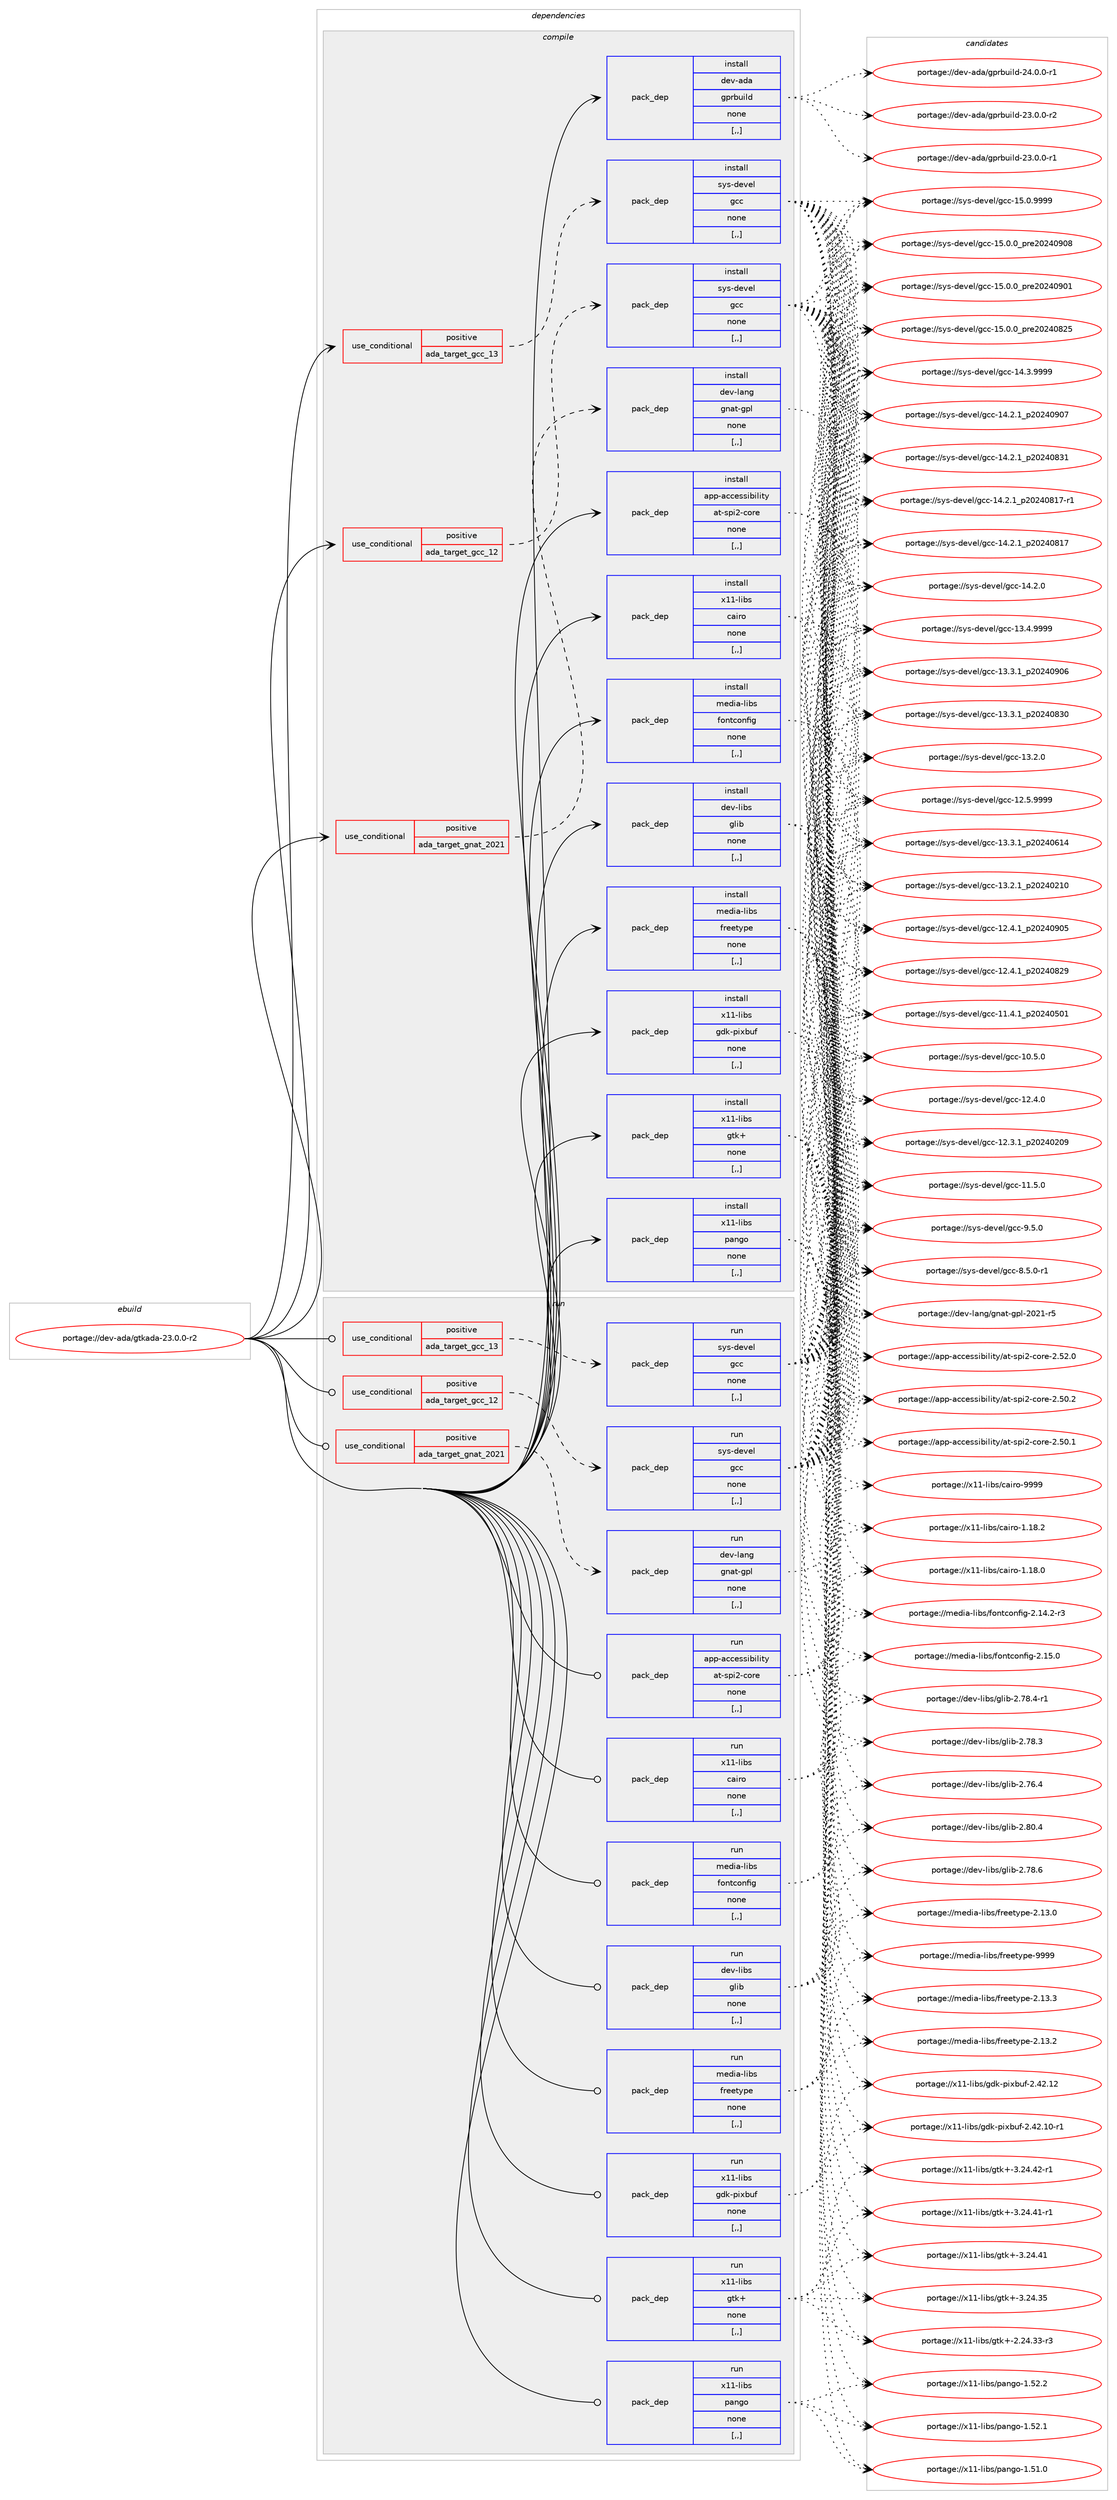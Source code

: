 digraph prolog {

# *************
# Graph options
# *************

newrank=true;
concentrate=true;
compound=true;
graph [rankdir=LR,fontname=Helvetica,fontsize=10,ranksep=1.5];#, ranksep=2.5, nodesep=0.2];
edge  [arrowhead=vee];
node  [fontname=Helvetica,fontsize=10];

# **********
# The ebuild
# **********

subgraph cluster_leftcol {
color=gray;
label=<<i>ebuild</i>>;
id [label="portage://dev-ada/gtkada-23.0.0-r2", color=red, width=4, href="../dev-ada/gtkada-23.0.0-r2.svg"];
}

# ****************
# The dependencies
# ****************

subgraph cluster_midcol {
color=gray;
label=<<i>dependencies</i>>;
subgraph cluster_compile {
fillcolor="#eeeeee";
style=filled;
label=<<i>compile</i>>;
subgraph cond146420 {
dependency557386 [label=<<TABLE BORDER="0" CELLBORDER="1" CELLSPACING="0" CELLPADDING="4"><TR><TD ROWSPAN="3" CELLPADDING="10">use_conditional</TD></TR><TR><TD>positive</TD></TR><TR><TD>ada_target_gcc_12</TD></TR></TABLE>>, shape=none, color=red];
subgraph pack406444 {
dependency557387 [label=<<TABLE BORDER="0" CELLBORDER="1" CELLSPACING="0" CELLPADDING="4" WIDTH="220"><TR><TD ROWSPAN="6" CELLPADDING="30">pack_dep</TD></TR><TR><TD WIDTH="110">install</TD></TR><TR><TD>sys-devel</TD></TR><TR><TD>gcc</TD></TR><TR><TD>none</TD></TR><TR><TD>[,,]</TD></TR></TABLE>>, shape=none, color=blue];
}
dependency557386:e -> dependency557387:w [weight=20,style="dashed",arrowhead="vee"];
}
id:e -> dependency557386:w [weight=20,style="solid",arrowhead="vee"];
subgraph cond146421 {
dependency557388 [label=<<TABLE BORDER="0" CELLBORDER="1" CELLSPACING="0" CELLPADDING="4"><TR><TD ROWSPAN="3" CELLPADDING="10">use_conditional</TD></TR><TR><TD>positive</TD></TR><TR><TD>ada_target_gcc_13</TD></TR></TABLE>>, shape=none, color=red];
subgraph pack406445 {
dependency557389 [label=<<TABLE BORDER="0" CELLBORDER="1" CELLSPACING="0" CELLPADDING="4" WIDTH="220"><TR><TD ROWSPAN="6" CELLPADDING="30">pack_dep</TD></TR><TR><TD WIDTH="110">install</TD></TR><TR><TD>sys-devel</TD></TR><TR><TD>gcc</TD></TR><TR><TD>none</TD></TR><TR><TD>[,,]</TD></TR></TABLE>>, shape=none, color=blue];
}
dependency557388:e -> dependency557389:w [weight=20,style="dashed",arrowhead="vee"];
}
id:e -> dependency557388:w [weight=20,style="solid",arrowhead="vee"];
subgraph cond146422 {
dependency557390 [label=<<TABLE BORDER="0" CELLBORDER="1" CELLSPACING="0" CELLPADDING="4"><TR><TD ROWSPAN="3" CELLPADDING="10">use_conditional</TD></TR><TR><TD>positive</TD></TR><TR><TD>ada_target_gnat_2021</TD></TR></TABLE>>, shape=none, color=red];
subgraph pack406446 {
dependency557391 [label=<<TABLE BORDER="0" CELLBORDER="1" CELLSPACING="0" CELLPADDING="4" WIDTH="220"><TR><TD ROWSPAN="6" CELLPADDING="30">pack_dep</TD></TR><TR><TD WIDTH="110">install</TD></TR><TR><TD>dev-lang</TD></TR><TR><TD>gnat-gpl</TD></TR><TR><TD>none</TD></TR><TR><TD>[,,]</TD></TR></TABLE>>, shape=none, color=blue];
}
dependency557390:e -> dependency557391:w [weight=20,style="dashed",arrowhead="vee"];
}
id:e -> dependency557390:w [weight=20,style="solid",arrowhead="vee"];
subgraph pack406447 {
dependency557392 [label=<<TABLE BORDER="0" CELLBORDER="1" CELLSPACING="0" CELLPADDING="4" WIDTH="220"><TR><TD ROWSPAN="6" CELLPADDING="30">pack_dep</TD></TR><TR><TD WIDTH="110">install</TD></TR><TR><TD>app-accessibility</TD></TR><TR><TD>at-spi2-core</TD></TR><TR><TD>none</TD></TR><TR><TD>[,,]</TD></TR></TABLE>>, shape=none, color=blue];
}
id:e -> dependency557392:w [weight=20,style="solid",arrowhead="vee"];
subgraph pack406448 {
dependency557393 [label=<<TABLE BORDER="0" CELLBORDER="1" CELLSPACING="0" CELLPADDING="4" WIDTH="220"><TR><TD ROWSPAN="6" CELLPADDING="30">pack_dep</TD></TR><TR><TD WIDTH="110">install</TD></TR><TR><TD>dev-ada</TD></TR><TR><TD>gprbuild</TD></TR><TR><TD>none</TD></TR><TR><TD>[,,]</TD></TR></TABLE>>, shape=none, color=blue];
}
id:e -> dependency557393:w [weight=20,style="solid",arrowhead="vee"];
subgraph pack406449 {
dependency557394 [label=<<TABLE BORDER="0" CELLBORDER="1" CELLSPACING="0" CELLPADDING="4" WIDTH="220"><TR><TD ROWSPAN="6" CELLPADDING="30">pack_dep</TD></TR><TR><TD WIDTH="110">install</TD></TR><TR><TD>dev-libs</TD></TR><TR><TD>glib</TD></TR><TR><TD>none</TD></TR><TR><TD>[,,]</TD></TR></TABLE>>, shape=none, color=blue];
}
id:e -> dependency557394:w [weight=20,style="solid",arrowhead="vee"];
subgraph pack406450 {
dependency557395 [label=<<TABLE BORDER="0" CELLBORDER="1" CELLSPACING="0" CELLPADDING="4" WIDTH="220"><TR><TD ROWSPAN="6" CELLPADDING="30">pack_dep</TD></TR><TR><TD WIDTH="110">install</TD></TR><TR><TD>media-libs</TD></TR><TR><TD>fontconfig</TD></TR><TR><TD>none</TD></TR><TR><TD>[,,]</TD></TR></TABLE>>, shape=none, color=blue];
}
id:e -> dependency557395:w [weight=20,style="solid",arrowhead="vee"];
subgraph pack406451 {
dependency557396 [label=<<TABLE BORDER="0" CELLBORDER="1" CELLSPACING="0" CELLPADDING="4" WIDTH="220"><TR><TD ROWSPAN="6" CELLPADDING="30">pack_dep</TD></TR><TR><TD WIDTH="110">install</TD></TR><TR><TD>media-libs</TD></TR><TR><TD>freetype</TD></TR><TR><TD>none</TD></TR><TR><TD>[,,]</TD></TR></TABLE>>, shape=none, color=blue];
}
id:e -> dependency557396:w [weight=20,style="solid",arrowhead="vee"];
subgraph pack406452 {
dependency557397 [label=<<TABLE BORDER="0" CELLBORDER="1" CELLSPACING="0" CELLPADDING="4" WIDTH="220"><TR><TD ROWSPAN="6" CELLPADDING="30">pack_dep</TD></TR><TR><TD WIDTH="110">install</TD></TR><TR><TD>x11-libs</TD></TR><TR><TD>cairo</TD></TR><TR><TD>none</TD></TR><TR><TD>[,,]</TD></TR></TABLE>>, shape=none, color=blue];
}
id:e -> dependency557397:w [weight=20,style="solid",arrowhead="vee"];
subgraph pack406453 {
dependency557398 [label=<<TABLE BORDER="0" CELLBORDER="1" CELLSPACING="0" CELLPADDING="4" WIDTH="220"><TR><TD ROWSPAN="6" CELLPADDING="30">pack_dep</TD></TR><TR><TD WIDTH="110">install</TD></TR><TR><TD>x11-libs</TD></TR><TR><TD>gdk-pixbuf</TD></TR><TR><TD>none</TD></TR><TR><TD>[,,]</TD></TR></TABLE>>, shape=none, color=blue];
}
id:e -> dependency557398:w [weight=20,style="solid",arrowhead="vee"];
subgraph pack406454 {
dependency557399 [label=<<TABLE BORDER="0" CELLBORDER="1" CELLSPACING="0" CELLPADDING="4" WIDTH="220"><TR><TD ROWSPAN="6" CELLPADDING="30">pack_dep</TD></TR><TR><TD WIDTH="110">install</TD></TR><TR><TD>x11-libs</TD></TR><TR><TD>gtk+</TD></TR><TR><TD>none</TD></TR><TR><TD>[,,]</TD></TR></TABLE>>, shape=none, color=blue];
}
id:e -> dependency557399:w [weight=20,style="solid",arrowhead="vee"];
subgraph pack406455 {
dependency557400 [label=<<TABLE BORDER="0" CELLBORDER="1" CELLSPACING="0" CELLPADDING="4" WIDTH="220"><TR><TD ROWSPAN="6" CELLPADDING="30">pack_dep</TD></TR><TR><TD WIDTH="110">install</TD></TR><TR><TD>x11-libs</TD></TR><TR><TD>pango</TD></TR><TR><TD>none</TD></TR><TR><TD>[,,]</TD></TR></TABLE>>, shape=none, color=blue];
}
id:e -> dependency557400:w [weight=20,style="solid",arrowhead="vee"];
}
subgraph cluster_compileandrun {
fillcolor="#eeeeee";
style=filled;
label=<<i>compile and run</i>>;
}
subgraph cluster_run {
fillcolor="#eeeeee";
style=filled;
label=<<i>run</i>>;
subgraph cond146423 {
dependency557401 [label=<<TABLE BORDER="0" CELLBORDER="1" CELLSPACING="0" CELLPADDING="4"><TR><TD ROWSPAN="3" CELLPADDING="10">use_conditional</TD></TR><TR><TD>positive</TD></TR><TR><TD>ada_target_gcc_12</TD></TR></TABLE>>, shape=none, color=red];
subgraph pack406456 {
dependency557402 [label=<<TABLE BORDER="0" CELLBORDER="1" CELLSPACING="0" CELLPADDING="4" WIDTH="220"><TR><TD ROWSPAN="6" CELLPADDING="30">pack_dep</TD></TR><TR><TD WIDTH="110">run</TD></TR><TR><TD>sys-devel</TD></TR><TR><TD>gcc</TD></TR><TR><TD>none</TD></TR><TR><TD>[,,]</TD></TR></TABLE>>, shape=none, color=blue];
}
dependency557401:e -> dependency557402:w [weight=20,style="dashed",arrowhead="vee"];
}
id:e -> dependency557401:w [weight=20,style="solid",arrowhead="odot"];
subgraph cond146424 {
dependency557403 [label=<<TABLE BORDER="0" CELLBORDER="1" CELLSPACING="0" CELLPADDING="4"><TR><TD ROWSPAN="3" CELLPADDING="10">use_conditional</TD></TR><TR><TD>positive</TD></TR><TR><TD>ada_target_gcc_13</TD></TR></TABLE>>, shape=none, color=red];
subgraph pack406457 {
dependency557404 [label=<<TABLE BORDER="0" CELLBORDER="1" CELLSPACING="0" CELLPADDING="4" WIDTH="220"><TR><TD ROWSPAN="6" CELLPADDING="30">pack_dep</TD></TR><TR><TD WIDTH="110">run</TD></TR><TR><TD>sys-devel</TD></TR><TR><TD>gcc</TD></TR><TR><TD>none</TD></TR><TR><TD>[,,]</TD></TR></TABLE>>, shape=none, color=blue];
}
dependency557403:e -> dependency557404:w [weight=20,style="dashed",arrowhead="vee"];
}
id:e -> dependency557403:w [weight=20,style="solid",arrowhead="odot"];
subgraph cond146425 {
dependency557405 [label=<<TABLE BORDER="0" CELLBORDER="1" CELLSPACING="0" CELLPADDING="4"><TR><TD ROWSPAN="3" CELLPADDING="10">use_conditional</TD></TR><TR><TD>positive</TD></TR><TR><TD>ada_target_gnat_2021</TD></TR></TABLE>>, shape=none, color=red];
subgraph pack406458 {
dependency557406 [label=<<TABLE BORDER="0" CELLBORDER="1" CELLSPACING="0" CELLPADDING="4" WIDTH="220"><TR><TD ROWSPAN="6" CELLPADDING="30">pack_dep</TD></TR><TR><TD WIDTH="110">run</TD></TR><TR><TD>dev-lang</TD></TR><TR><TD>gnat-gpl</TD></TR><TR><TD>none</TD></TR><TR><TD>[,,]</TD></TR></TABLE>>, shape=none, color=blue];
}
dependency557405:e -> dependency557406:w [weight=20,style="dashed",arrowhead="vee"];
}
id:e -> dependency557405:w [weight=20,style="solid",arrowhead="odot"];
subgraph pack406459 {
dependency557407 [label=<<TABLE BORDER="0" CELLBORDER="1" CELLSPACING="0" CELLPADDING="4" WIDTH="220"><TR><TD ROWSPAN="6" CELLPADDING="30">pack_dep</TD></TR><TR><TD WIDTH="110">run</TD></TR><TR><TD>app-accessibility</TD></TR><TR><TD>at-spi2-core</TD></TR><TR><TD>none</TD></TR><TR><TD>[,,]</TD></TR></TABLE>>, shape=none, color=blue];
}
id:e -> dependency557407:w [weight=20,style="solid",arrowhead="odot"];
subgraph pack406460 {
dependency557408 [label=<<TABLE BORDER="0" CELLBORDER="1" CELLSPACING="0" CELLPADDING="4" WIDTH="220"><TR><TD ROWSPAN="6" CELLPADDING="30">pack_dep</TD></TR><TR><TD WIDTH="110">run</TD></TR><TR><TD>dev-libs</TD></TR><TR><TD>glib</TD></TR><TR><TD>none</TD></TR><TR><TD>[,,]</TD></TR></TABLE>>, shape=none, color=blue];
}
id:e -> dependency557408:w [weight=20,style="solid",arrowhead="odot"];
subgraph pack406461 {
dependency557409 [label=<<TABLE BORDER="0" CELLBORDER="1" CELLSPACING="0" CELLPADDING="4" WIDTH="220"><TR><TD ROWSPAN="6" CELLPADDING="30">pack_dep</TD></TR><TR><TD WIDTH="110">run</TD></TR><TR><TD>media-libs</TD></TR><TR><TD>fontconfig</TD></TR><TR><TD>none</TD></TR><TR><TD>[,,]</TD></TR></TABLE>>, shape=none, color=blue];
}
id:e -> dependency557409:w [weight=20,style="solid",arrowhead="odot"];
subgraph pack406462 {
dependency557410 [label=<<TABLE BORDER="0" CELLBORDER="1" CELLSPACING="0" CELLPADDING="4" WIDTH="220"><TR><TD ROWSPAN="6" CELLPADDING="30">pack_dep</TD></TR><TR><TD WIDTH="110">run</TD></TR><TR><TD>media-libs</TD></TR><TR><TD>freetype</TD></TR><TR><TD>none</TD></TR><TR><TD>[,,]</TD></TR></TABLE>>, shape=none, color=blue];
}
id:e -> dependency557410:w [weight=20,style="solid",arrowhead="odot"];
subgraph pack406463 {
dependency557411 [label=<<TABLE BORDER="0" CELLBORDER="1" CELLSPACING="0" CELLPADDING="4" WIDTH="220"><TR><TD ROWSPAN="6" CELLPADDING="30">pack_dep</TD></TR><TR><TD WIDTH="110">run</TD></TR><TR><TD>x11-libs</TD></TR><TR><TD>cairo</TD></TR><TR><TD>none</TD></TR><TR><TD>[,,]</TD></TR></TABLE>>, shape=none, color=blue];
}
id:e -> dependency557411:w [weight=20,style="solid",arrowhead="odot"];
subgraph pack406464 {
dependency557412 [label=<<TABLE BORDER="0" CELLBORDER="1" CELLSPACING="0" CELLPADDING="4" WIDTH="220"><TR><TD ROWSPAN="6" CELLPADDING="30">pack_dep</TD></TR><TR><TD WIDTH="110">run</TD></TR><TR><TD>x11-libs</TD></TR><TR><TD>gdk-pixbuf</TD></TR><TR><TD>none</TD></TR><TR><TD>[,,]</TD></TR></TABLE>>, shape=none, color=blue];
}
id:e -> dependency557412:w [weight=20,style="solid",arrowhead="odot"];
subgraph pack406465 {
dependency557413 [label=<<TABLE BORDER="0" CELLBORDER="1" CELLSPACING="0" CELLPADDING="4" WIDTH="220"><TR><TD ROWSPAN="6" CELLPADDING="30">pack_dep</TD></TR><TR><TD WIDTH="110">run</TD></TR><TR><TD>x11-libs</TD></TR><TR><TD>gtk+</TD></TR><TR><TD>none</TD></TR><TR><TD>[,,]</TD></TR></TABLE>>, shape=none, color=blue];
}
id:e -> dependency557413:w [weight=20,style="solid",arrowhead="odot"];
subgraph pack406466 {
dependency557414 [label=<<TABLE BORDER="0" CELLBORDER="1" CELLSPACING="0" CELLPADDING="4" WIDTH="220"><TR><TD ROWSPAN="6" CELLPADDING="30">pack_dep</TD></TR><TR><TD WIDTH="110">run</TD></TR><TR><TD>x11-libs</TD></TR><TR><TD>pango</TD></TR><TR><TD>none</TD></TR><TR><TD>[,,]</TD></TR></TABLE>>, shape=none, color=blue];
}
id:e -> dependency557414:w [weight=20,style="solid",arrowhead="odot"];
}
}

# **************
# The candidates
# **************

subgraph cluster_choices {
rank=same;
color=gray;
label=<<i>candidates</i>>;

subgraph choice406444 {
color=black;
nodesep=1;
choice1151211154510010111810110847103999945495346484657575757 [label="portage://sys-devel/gcc-15.0.9999", color=red, width=4,href="../sys-devel/gcc-15.0.9999.svg"];
choice1151211154510010111810110847103999945495346484648951121141015048505248574856 [label="portage://sys-devel/gcc-15.0.0_pre20240908", color=red, width=4,href="../sys-devel/gcc-15.0.0_pre20240908.svg"];
choice1151211154510010111810110847103999945495346484648951121141015048505248574849 [label="portage://sys-devel/gcc-15.0.0_pre20240901", color=red, width=4,href="../sys-devel/gcc-15.0.0_pre20240901.svg"];
choice1151211154510010111810110847103999945495346484648951121141015048505248565053 [label="portage://sys-devel/gcc-15.0.0_pre20240825", color=red, width=4,href="../sys-devel/gcc-15.0.0_pre20240825.svg"];
choice1151211154510010111810110847103999945495246514657575757 [label="portage://sys-devel/gcc-14.3.9999", color=red, width=4,href="../sys-devel/gcc-14.3.9999.svg"];
choice1151211154510010111810110847103999945495246504649951125048505248574855 [label="portage://sys-devel/gcc-14.2.1_p20240907", color=red, width=4,href="../sys-devel/gcc-14.2.1_p20240907.svg"];
choice1151211154510010111810110847103999945495246504649951125048505248565149 [label="portage://sys-devel/gcc-14.2.1_p20240831", color=red, width=4,href="../sys-devel/gcc-14.2.1_p20240831.svg"];
choice11512111545100101118101108471039999454952465046499511250485052485649554511449 [label="portage://sys-devel/gcc-14.2.1_p20240817-r1", color=red, width=4,href="../sys-devel/gcc-14.2.1_p20240817-r1.svg"];
choice1151211154510010111810110847103999945495246504649951125048505248564955 [label="portage://sys-devel/gcc-14.2.1_p20240817", color=red, width=4,href="../sys-devel/gcc-14.2.1_p20240817.svg"];
choice1151211154510010111810110847103999945495246504648 [label="portage://sys-devel/gcc-14.2.0", color=red, width=4,href="../sys-devel/gcc-14.2.0.svg"];
choice1151211154510010111810110847103999945495146524657575757 [label="portage://sys-devel/gcc-13.4.9999", color=red, width=4,href="../sys-devel/gcc-13.4.9999.svg"];
choice1151211154510010111810110847103999945495146514649951125048505248574854 [label="portage://sys-devel/gcc-13.3.1_p20240906", color=red, width=4,href="../sys-devel/gcc-13.3.1_p20240906.svg"];
choice1151211154510010111810110847103999945495146514649951125048505248565148 [label="portage://sys-devel/gcc-13.3.1_p20240830", color=red, width=4,href="../sys-devel/gcc-13.3.1_p20240830.svg"];
choice1151211154510010111810110847103999945495146514649951125048505248544952 [label="portage://sys-devel/gcc-13.3.1_p20240614", color=red, width=4,href="../sys-devel/gcc-13.3.1_p20240614.svg"];
choice1151211154510010111810110847103999945495146504649951125048505248504948 [label="portage://sys-devel/gcc-13.2.1_p20240210", color=red, width=4,href="../sys-devel/gcc-13.2.1_p20240210.svg"];
choice1151211154510010111810110847103999945495146504648 [label="portage://sys-devel/gcc-13.2.0", color=red, width=4,href="../sys-devel/gcc-13.2.0.svg"];
choice1151211154510010111810110847103999945495046534657575757 [label="portage://sys-devel/gcc-12.5.9999", color=red, width=4,href="../sys-devel/gcc-12.5.9999.svg"];
choice1151211154510010111810110847103999945495046524649951125048505248574853 [label="portage://sys-devel/gcc-12.4.1_p20240905", color=red, width=4,href="../sys-devel/gcc-12.4.1_p20240905.svg"];
choice1151211154510010111810110847103999945495046524649951125048505248565057 [label="portage://sys-devel/gcc-12.4.1_p20240829", color=red, width=4,href="../sys-devel/gcc-12.4.1_p20240829.svg"];
choice1151211154510010111810110847103999945495046524648 [label="portage://sys-devel/gcc-12.4.0", color=red, width=4,href="../sys-devel/gcc-12.4.0.svg"];
choice1151211154510010111810110847103999945495046514649951125048505248504857 [label="portage://sys-devel/gcc-12.3.1_p20240209", color=red, width=4,href="../sys-devel/gcc-12.3.1_p20240209.svg"];
choice1151211154510010111810110847103999945494946534648 [label="portage://sys-devel/gcc-11.5.0", color=red, width=4,href="../sys-devel/gcc-11.5.0.svg"];
choice1151211154510010111810110847103999945494946524649951125048505248534849 [label="portage://sys-devel/gcc-11.4.1_p20240501", color=red, width=4,href="../sys-devel/gcc-11.4.1_p20240501.svg"];
choice1151211154510010111810110847103999945494846534648 [label="portage://sys-devel/gcc-10.5.0", color=red, width=4,href="../sys-devel/gcc-10.5.0.svg"];
choice11512111545100101118101108471039999455746534648 [label="portage://sys-devel/gcc-9.5.0", color=red, width=4,href="../sys-devel/gcc-9.5.0.svg"];
choice115121115451001011181011084710399994556465346484511449 [label="portage://sys-devel/gcc-8.5.0-r1", color=red, width=4,href="../sys-devel/gcc-8.5.0-r1.svg"];
dependency557387:e -> choice1151211154510010111810110847103999945495346484657575757:w [style=dotted,weight="100"];
dependency557387:e -> choice1151211154510010111810110847103999945495346484648951121141015048505248574856:w [style=dotted,weight="100"];
dependency557387:e -> choice1151211154510010111810110847103999945495346484648951121141015048505248574849:w [style=dotted,weight="100"];
dependency557387:e -> choice1151211154510010111810110847103999945495346484648951121141015048505248565053:w [style=dotted,weight="100"];
dependency557387:e -> choice1151211154510010111810110847103999945495246514657575757:w [style=dotted,weight="100"];
dependency557387:e -> choice1151211154510010111810110847103999945495246504649951125048505248574855:w [style=dotted,weight="100"];
dependency557387:e -> choice1151211154510010111810110847103999945495246504649951125048505248565149:w [style=dotted,weight="100"];
dependency557387:e -> choice11512111545100101118101108471039999454952465046499511250485052485649554511449:w [style=dotted,weight="100"];
dependency557387:e -> choice1151211154510010111810110847103999945495246504649951125048505248564955:w [style=dotted,weight="100"];
dependency557387:e -> choice1151211154510010111810110847103999945495246504648:w [style=dotted,weight="100"];
dependency557387:e -> choice1151211154510010111810110847103999945495146524657575757:w [style=dotted,weight="100"];
dependency557387:e -> choice1151211154510010111810110847103999945495146514649951125048505248574854:w [style=dotted,weight="100"];
dependency557387:e -> choice1151211154510010111810110847103999945495146514649951125048505248565148:w [style=dotted,weight="100"];
dependency557387:e -> choice1151211154510010111810110847103999945495146514649951125048505248544952:w [style=dotted,weight="100"];
dependency557387:e -> choice1151211154510010111810110847103999945495146504649951125048505248504948:w [style=dotted,weight="100"];
dependency557387:e -> choice1151211154510010111810110847103999945495146504648:w [style=dotted,weight="100"];
dependency557387:e -> choice1151211154510010111810110847103999945495046534657575757:w [style=dotted,weight="100"];
dependency557387:e -> choice1151211154510010111810110847103999945495046524649951125048505248574853:w [style=dotted,weight="100"];
dependency557387:e -> choice1151211154510010111810110847103999945495046524649951125048505248565057:w [style=dotted,weight="100"];
dependency557387:e -> choice1151211154510010111810110847103999945495046524648:w [style=dotted,weight="100"];
dependency557387:e -> choice1151211154510010111810110847103999945495046514649951125048505248504857:w [style=dotted,weight="100"];
dependency557387:e -> choice1151211154510010111810110847103999945494946534648:w [style=dotted,weight="100"];
dependency557387:e -> choice1151211154510010111810110847103999945494946524649951125048505248534849:w [style=dotted,weight="100"];
dependency557387:e -> choice1151211154510010111810110847103999945494846534648:w [style=dotted,weight="100"];
dependency557387:e -> choice11512111545100101118101108471039999455746534648:w [style=dotted,weight="100"];
dependency557387:e -> choice115121115451001011181011084710399994556465346484511449:w [style=dotted,weight="100"];
}
subgraph choice406445 {
color=black;
nodesep=1;
choice1151211154510010111810110847103999945495346484657575757 [label="portage://sys-devel/gcc-15.0.9999", color=red, width=4,href="../sys-devel/gcc-15.0.9999.svg"];
choice1151211154510010111810110847103999945495346484648951121141015048505248574856 [label="portage://sys-devel/gcc-15.0.0_pre20240908", color=red, width=4,href="../sys-devel/gcc-15.0.0_pre20240908.svg"];
choice1151211154510010111810110847103999945495346484648951121141015048505248574849 [label="portage://sys-devel/gcc-15.0.0_pre20240901", color=red, width=4,href="../sys-devel/gcc-15.0.0_pre20240901.svg"];
choice1151211154510010111810110847103999945495346484648951121141015048505248565053 [label="portage://sys-devel/gcc-15.0.0_pre20240825", color=red, width=4,href="../sys-devel/gcc-15.0.0_pre20240825.svg"];
choice1151211154510010111810110847103999945495246514657575757 [label="portage://sys-devel/gcc-14.3.9999", color=red, width=4,href="../sys-devel/gcc-14.3.9999.svg"];
choice1151211154510010111810110847103999945495246504649951125048505248574855 [label="portage://sys-devel/gcc-14.2.1_p20240907", color=red, width=4,href="../sys-devel/gcc-14.2.1_p20240907.svg"];
choice1151211154510010111810110847103999945495246504649951125048505248565149 [label="portage://sys-devel/gcc-14.2.1_p20240831", color=red, width=4,href="../sys-devel/gcc-14.2.1_p20240831.svg"];
choice11512111545100101118101108471039999454952465046499511250485052485649554511449 [label="portage://sys-devel/gcc-14.2.1_p20240817-r1", color=red, width=4,href="../sys-devel/gcc-14.2.1_p20240817-r1.svg"];
choice1151211154510010111810110847103999945495246504649951125048505248564955 [label="portage://sys-devel/gcc-14.2.1_p20240817", color=red, width=4,href="../sys-devel/gcc-14.2.1_p20240817.svg"];
choice1151211154510010111810110847103999945495246504648 [label="portage://sys-devel/gcc-14.2.0", color=red, width=4,href="../sys-devel/gcc-14.2.0.svg"];
choice1151211154510010111810110847103999945495146524657575757 [label="portage://sys-devel/gcc-13.4.9999", color=red, width=4,href="../sys-devel/gcc-13.4.9999.svg"];
choice1151211154510010111810110847103999945495146514649951125048505248574854 [label="portage://sys-devel/gcc-13.3.1_p20240906", color=red, width=4,href="../sys-devel/gcc-13.3.1_p20240906.svg"];
choice1151211154510010111810110847103999945495146514649951125048505248565148 [label="portage://sys-devel/gcc-13.3.1_p20240830", color=red, width=4,href="../sys-devel/gcc-13.3.1_p20240830.svg"];
choice1151211154510010111810110847103999945495146514649951125048505248544952 [label="portage://sys-devel/gcc-13.3.1_p20240614", color=red, width=4,href="../sys-devel/gcc-13.3.1_p20240614.svg"];
choice1151211154510010111810110847103999945495146504649951125048505248504948 [label="portage://sys-devel/gcc-13.2.1_p20240210", color=red, width=4,href="../sys-devel/gcc-13.2.1_p20240210.svg"];
choice1151211154510010111810110847103999945495146504648 [label="portage://sys-devel/gcc-13.2.0", color=red, width=4,href="../sys-devel/gcc-13.2.0.svg"];
choice1151211154510010111810110847103999945495046534657575757 [label="portage://sys-devel/gcc-12.5.9999", color=red, width=4,href="../sys-devel/gcc-12.5.9999.svg"];
choice1151211154510010111810110847103999945495046524649951125048505248574853 [label="portage://sys-devel/gcc-12.4.1_p20240905", color=red, width=4,href="../sys-devel/gcc-12.4.1_p20240905.svg"];
choice1151211154510010111810110847103999945495046524649951125048505248565057 [label="portage://sys-devel/gcc-12.4.1_p20240829", color=red, width=4,href="../sys-devel/gcc-12.4.1_p20240829.svg"];
choice1151211154510010111810110847103999945495046524648 [label="portage://sys-devel/gcc-12.4.0", color=red, width=4,href="../sys-devel/gcc-12.4.0.svg"];
choice1151211154510010111810110847103999945495046514649951125048505248504857 [label="portage://sys-devel/gcc-12.3.1_p20240209", color=red, width=4,href="../sys-devel/gcc-12.3.1_p20240209.svg"];
choice1151211154510010111810110847103999945494946534648 [label="portage://sys-devel/gcc-11.5.0", color=red, width=4,href="../sys-devel/gcc-11.5.0.svg"];
choice1151211154510010111810110847103999945494946524649951125048505248534849 [label="portage://sys-devel/gcc-11.4.1_p20240501", color=red, width=4,href="../sys-devel/gcc-11.4.1_p20240501.svg"];
choice1151211154510010111810110847103999945494846534648 [label="portage://sys-devel/gcc-10.5.0", color=red, width=4,href="../sys-devel/gcc-10.5.0.svg"];
choice11512111545100101118101108471039999455746534648 [label="portage://sys-devel/gcc-9.5.0", color=red, width=4,href="../sys-devel/gcc-9.5.0.svg"];
choice115121115451001011181011084710399994556465346484511449 [label="portage://sys-devel/gcc-8.5.0-r1", color=red, width=4,href="../sys-devel/gcc-8.5.0-r1.svg"];
dependency557389:e -> choice1151211154510010111810110847103999945495346484657575757:w [style=dotted,weight="100"];
dependency557389:e -> choice1151211154510010111810110847103999945495346484648951121141015048505248574856:w [style=dotted,weight="100"];
dependency557389:e -> choice1151211154510010111810110847103999945495346484648951121141015048505248574849:w [style=dotted,weight="100"];
dependency557389:e -> choice1151211154510010111810110847103999945495346484648951121141015048505248565053:w [style=dotted,weight="100"];
dependency557389:e -> choice1151211154510010111810110847103999945495246514657575757:w [style=dotted,weight="100"];
dependency557389:e -> choice1151211154510010111810110847103999945495246504649951125048505248574855:w [style=dotted,weight="100"];
dependency557389:e -> choice1151211154510010111810110847103999945495246504649951125048505248565149:w [style=dotted,weight="100"];
dependency557389:e -> choice11512111545100101118101108471039999454952465046499511250485052485649554511449:w [style=dotted,weight="100"];
dependency557389:e -> choice1151211154510010111810110847103999945495246504649951125048505248564955:w [style=dotted,weight="100"];
dependency557389:e -> choice1151211154510010111810110847103999945495246504648:w [style=dotted,weight="100"];
dependency557389:e -> choice1151211154510010111810110847103999945495146524657575757:w [style=dotted,weight="100"];
dependency557389:e -> choice1151211154510010111810110847103999945495146514649951125048505248574854:w [style=dotted,weight="100"];
dependency557389:e -> choice1151211154510010111810110847103999945495146514649951125048505248565148:w [style=dotted,weight="100"];
dependency557389:e -> choice1151211154510010111810110847103999945495146514649951125048505248544952:w [style=dotted,weight="100"];
dependency557389:e -> choice1151211154510010111810110847103999945495146504649951125048505248504948:w [style=dotted,weight="100"];
dependency557389:e -> choice1151211154510010111810110847103999945495146504648:w [style=dotted,weight="100"];
dependency557389:e -> choice1151211154510010111810110847103999945495046534657575757:w [style=dotted,weight="100"];
dependency557389:e -> choice1151211154510010111810110847103999945495046524649951125048505248574853:w [style=dotted,weight="100"];
dependency557389:e -> choice1151211154510010111810110847103999945495046524649951125048505248565057:w [style=dotted,weight="100"];
dependency557389:e -> choice1151211154510010111810110847103999945495046524648:w [style=dotted,weight="100"];
dependency557389:e -> choice1151211154510010111810110847103999945495046514649951125048505248504857:w [style=dotted,weight="100"];
dependency557389:e -> choice1151211154510010111810110847103999945494946534648:w [style=dotted,weight="100"];
dependency557389:e -> choice1151211154510010111810110847103999945494946524649951125048505248534849:w [style=dotted,weight="100"];
dependency557389:e -> choice1151211154510010111810110847103999945494846534648:w [style=dotted,weight="100"];
dependency557389:e -> choice11512111545100101118101108471039999455746534648:w [style=dotted,weight="100"];
dependency557389:e -> choice115121115451001011181011084710399994556465346484511449:w [style=dotted,weight="100"];
}
subgraph choice406446 {
color=black;
nodesep=1;
choice100101118451089711010347103110971164510311210845504850494511453 [label="portage://dev-lang/gnat-gpl-2021-r5", color=red, width=4,href="../dev-lang/gnat-gpl-2021-r5.svg"];
dependency557391:e -> choice100101118451089711010347103110971164510311210845504850494511453:w [style=dotted,weight="100"];
}
subgraph choice406447 {
color=black;
nodesep=1;
choice97112112459799991011151151059810510810511612147971164511511210550459911111410145504653504648 [label="portage://app-accessibility/at-spi2-core-2.52.0", color=red, width=4,href="../app-accessibility/at-spi2-core-2.52.0.svg"];
choice97112112459799991011151151059810510810511612147971164511511210550459911111410145504653484650 [label="portage://app-accessibility/at-spi2-core-2.50.2", color=red, width=4,href="../app-accessibility/at-spi2-core-2.50.2.svg"];
choice97112112459799991011151151059810510810511612147971164511511210550459911111410145504653484649 [label="portage://app-accessibility/at-spi2-core-2.50.1", color=red, width=4,href="../app-accessibility/at-spi2-core-2.50.1.svg"];
dependency557392:e -> choice97112112459799991011151151059810510810511612147971164511511210550459911111410145504653504648:w [style=dotted,weight="100"];
dependency557392:e -> choice97112112459799991011151151059810510810511612147971164511511210550459911111410145504653484650:w [style=dotted,weight="100"];
dependency557392:e -> choice97112112459799991011151151059810510810511612147971164511511210550459911111410145504653484649:w [style=dotted,weight="100"];
}
subgraph choice406448 {
color=black;
nodesep=1;
choice1001011184597100974710311211498117105108100455052464846484511449 [label="portage://dev-ada/gprbuild-24.0.0-r1", color=red, width=4,href="../dev-ada/gprbuild-24.0.0-r1.svg"];
choice1001011184597100974710311211498117105108100455051464846484511450 [label="portage://dev-ada/gprbuild-23.0.0-r2", color=red, width=4,href="../dev-ada/gprbuild-23.0.0-r2.svg"];
choice1001011184597100974710311211498117105108100455051464846484511449 [label="portage://dev-ada/gprbuild-23.0.0-r1", color=red, width=4,href="../dev-ada/gprbuild-23.0.0-r1.svg"];
dependency557393:e -> choice1001011184597100974710311211498117105108100455052464846484511449:w [style=dotted,weight="100"];
dependency557393:e -> choice1001011184597100974710311211498117105108100455051464846484511450:w [style=dotted,weight="100"];
dependency557393:e -> choice1001011184597100974710311211498117105108100455051464846484511449:w [style=dotted,weight="100"];
}
subgraph choice406449 {
color=black;
nodesep=1;
choice1001011184510810598115471031081059845504656484652 [label="portage://dev-libs/glib-2.80.4", color=red, width=4,href="../dev-libs/glib-2.80.4.svg"];
choice1001011184510810598115471031081059845504655564654 [label="portage://dev-libs/glib-2.78.6", color=red, width=4,href="../dev-libs/glib-2.78.6.svg"];
choice10010111845108105981154710310810598455046555646524511449 [label="portage://dev-libs/glib-2.78.4-r1", color=red, width=4,href="../dev-libs/glib-2.78.4-r1.svg"];
choice1001011184510810598115471031081059845504655564651 [label="portage://dev-libs/glib-2.78.3", color=red, width=4,href="../dev-libs/glib-2.78.3.svg"];
choice1001011184510810598115471031081059845504655544652 [label="portage://dev-libs/glib-2.76.4", color=red, width=4,href="../dev-libs/glib-2.76.4.svg"];
dependency557394:e -> choice1001011184510810598115471031081059845504656484652:w [style=dotted,weight="100"];
dependency557394:e -> choice1001011184510810598115471031081059845504655564654:w [style=dotted,weight="100"];
dependency557394:e -> choice10010111845108105981154710310810598455046555646524511449:w [style=dotted,weight="100"];
dependency557394:e -> choice1001011184510810598115471031081059845504655564651:w [style=dotted,weight="100"];
dependency557394:e -> choice1001011184510810598115471031081059845504655544652:w [style=dotted,weight="100"];
}
subgraph choice406450 {
color=black;
nodesep=1;
choice109101100105974510810598115471021111101169911111010210510345504649534648 [label="portage://media-libs/fontconfig-2.15.0", color=red, width=4,href="../media-libs/fontconfig-2.15.0.svg"];
choice1091011001059745108105981154710211111011699111110102105103455046495246504511451 [label="portage://media-libs/fontconfig-2.14.2-r3", color=red, width=4,href="../media-libs/fontconfig-2.14.2-r3.svg"];
dependency557395:e -> choice109101100105974510810598115471021111101169911111010210510345504649534648:w [style=dotted,weight="100"];
dependency557395:e -> choice1091011001059745108105981154710211111011699111110102105103455046495246504511451:w [style=dotted,weight="100"];
}
subgraph choice406451 {
color=black;
nodesep=1;
choice109101100105974510810598115471021141011011161211121014557575757 [label="portage://media-libs/freetype-9999", color=red, width=4,href="../media-libs/freetype-9999.svg"];
choice1091011001059745108105981154710211410110111612111210145504649514651 [label="portage://media-libs/freetype-2.13.3", color=red, width=4,href="../media-libs/freetype-2.13.3.svg"];
choice1091011001059745108105981154710211410110111612111210145504649514650 [label="portage://media-libs/freetype-2.13.2", color=red, width=4,href="../media-libs/freetype-2.13.2.svg"];
choice1091011001059745108105981154710211410110111612111210145504649514648 [label="portage://media-libs/freetype-2.13.0", color=red, width=4,href="../media-libs/freetype-2.13.0.svg"];
dependency557396:e -> choice109101100105974510810598115471021141011011161211121014557575757:w [style=dotted,weight="100"];
dependency557396:e -> choice1091011001059745108105981154710211410110111612111210145504649514651:w [style=dotted,weight="100"];
dependency557396:e -> choice1091011001059745108105981154710211410110111612111210145504649514650:w [style=dotted,weight="100"];
dependency557396:e -> choice1091011001059745108105981154710211410110111612111210145504649514648:w [style=dotted,weight="100"];
}
subgraph choice406452 {
color=black;
nodesep=1;
choice120494945108105981154799971051141114557575757 [label="portage://x11-libs/cairo-9999", color=red, width=4,href="../x11-libs/cairo-9999.svg"];
choice1204949451081059811547999710511411145494649564650 [label="portage://x11-libs/cairo-1.18.2", color=red, width=4,href="../x11-libs/cairo-1.18.2.svg"];
choice1204949451081059811547999710511411145494649564648 [label="portage://x11-libs/cairo-1.18.0", color=red, width=4,href="../x11-libs/cairo-1.18.0.svg"];
dependency557397:e -> choice120494945108105981154799971051141114557575757:w [style=dotted,weight="100"];
dependency557397:e -> choice1204949451081059811547999710511411145494649564650:w [style=dotted,weight="100"];
dependency557397:e -> choice1204949451081059811547999710511411145494649564648:w [style=dotted,weight="100"];
}
subgraph choice406453 {
color=black;
nodesep=1;
choice120494945108105981154710310010745112105120981171024550465250464950 [label="portage://x11-libs/gdk-pixbuf-2.42.12", color=red, width=4,href="../x11-libs/gdk-pixbuf-2.42.12.svg"];
choice1204949451081059811547103100107451121051209811710245504652504649484511449 [label="portage://x11-libs/gdk-pixbuf-2.42.10-r1", color=red, width=4,href="../x11-libs/gdk-pixbuf-2.42.10-r1.svg"];
dependency557398:e -> choice120494945108105981154710310010745112105120981171024550465250464950:w [style=dotted,weight="100"];
dependency557398:e -> choice1204949451081059811547103100107451121051209811710245504652504649484511449:w [style=dotted,weight="100"];
}
subgraph choice406454 {
color=black;
nodesep=1;
choice12049494510810598115471031161074345514650524652504511449 [label="portage://x11-libs/gtk+-3.24.42-r1", color=red, width=4,href="../x11-libs/gtk+-3.24.42-r1.svg"];
choice12049494510810598115471031161074345514650524652494511449 [label="portage://x11-libs/gtk+-3.24.41-r1", color=red, width=4,href="../x11-libs/gtk+-3.24.41-r1.svg"];
choice1204949451081059811547103116107434551465052465249 [label="portage://x11-libs/gtk+-3.24.41", color=red, width=4,href="../x11-libs/gtk+-3.24.41.svg"];
choice1204949451081059811547103116107434551465052465153 [label="portage://x11-libs/gtk+-3.24.35", color=red, width=4,href="../x11-libs/gtk+-3.24.35.svg"];
choice12049494510810598115471031161074345504650524651514511451 [label="portage://x11-libs/gtk+-2.24.33-r3", color=red, width=4,href="../x11-libs/gtk+-2.24.33-r3.svg"];
dependency557399:e -> choice12049494510810598115471031161074345514650524652504511449:w [style=dotted,weight="100"];
dependency557399:e -> choice12049494510810598115471031161074345514650524652494511449:w [style=dotted,weight="100"];
dependency557399:e -> choice1204949451081059811547103116107434551465052465249:w [style=dotted,weight="100"];
dependency557399:e -> choice1204949451081059811547103116107434551465052465153:w [style=dotted,weight="100"];
dependency557399:e -> choice12049494510810598115471031161074345504650524651514511451:w [style=dotted,weight="100"];
}
subgraph choice406455 {
color=black;
nodesep=1;
choice12049494510810598115471129711010311145494653504650 [label="portage://x11-libs/pango-1.52.2", color=red, width=4,href="../x11-libs/pango-1.52.2.svg"];
choice12049494510810598115471129711010311145494653504649 [label="portage://x11-libs/pango-1.52.1", color=red, width=4,href="../x11-libs/pango-1.52.1.svg"];
choice12049494510810598115471129711010311145494653494648 [label="portage://x11-libs/pango-1.51.0", color=red, width=4,href="../x11-libs/pango-1.51.0.svg"];
dependency557400:e -> choice12049494510810598115471129711010311145494653504650:w [style=dotted,weight="100"];
dependency557400:e -> choice12049494510810598115471129711010311145494653504649:w [style=dotted,weight="100"];
dependency557400:e -> choice12049494510810598115471129711010311145494653494648:w [style=dotted,weight="100"];
}
subgraph choice406456 {
color=black;
nodesep=1;
choice1151211154510010111810110847103999945495346484657575757 [label="portage://sys-devel/gcc-15.0.9999", color=red, width=4,href="../sys-devel/gcc-15.0.9999.svg"];
choice1151211154510010111810110847103999945495346484648951121141015048505248574856 [label="portage://sys-devel/gcc-15.0.0_pre20240908", color=red, width=4,href="../sys-devel/gcc-15.0.0_pre20240908.svg"];
choice1151211154510010111810110847103999945495346484648951121141015048505248574849 [label="portage://sys-devel/gcc-15.0.0_pre20240901", color=red, width=4,href="../sys-devel/gcc-15.0.0_pre20240901.svg"];
choice1151211154510010111810110847103999945495346484648951121141015048505248565053 [label="portage://sys-devel/gcc-15.0.0_pre20240825", color=red, width=4,href="../sys-devel/gcc-15.0.0_pre20240825.svg"];
choice1151211154510010111810110847103999945495246514657575757 [label="portage://sys-devel/gcc-14.3.9999", color=red, width=4,href="../sys-devel/gcc-14.3.9999.svg"];
choice1151211154510010111810110847103999945495246504649951125048505248574855 [label="portage://sys-devel/gcc-14.2.1_p20240907", color=red, width=4,href="../sys-devel/gcc-14.2.1_p20240907.svg"];
choice1151211154510010111810110847103999945495246504649951125048505248565149 [label="portage://sys-devel/gcc-14.2.1_p20240831", color=red, width=4,href="../sys-devel/gcc-14.2.1_p20240831.svg"];
choice11512111545100101118101108471039999454952465046499511250485052485649554511449 [label="portage://sys-devel/gcc-14.2.1_p20240817-r1", color=red, width=4,href="../sys-devel/gcc-14.2.1_p20240817-r1.svg"];
choice1151211154510010111810110847103999945495246504649951125048505248564955 [label="portage://sys-devel/gcc-14.2.1_p20240817", color=red, width=4,href="../sys-devel/gcc-14.2.1_p20240817.svg"];
choice1151211154510010111810110847103999945495246504648 [label="portage://sys-devel/gcc-14.2.0", color=red, width=4,href="../sys-devel/gcc-14.2.0.svg"];
choice1151211154510010111810110847103999945495146524657575757 [label="portage://sys-devel/gcc-13.4.9999", color=red, width=4,href="../sys-devel/gcc-13.4.9999.svg"];
choice1151211154510010111810110847103999945495146514649951125048505248574854 [label="portage://sys-devel/gcc-13.3.1_p20240906", color=red, width=4,href="../sys-devel/gcc-13.3.1_p20240906.svg"];
choice1151211154510010111810110847103999945495146514649951125048505248565148 [label="portage://sys-devel/gcc-13.3.1_p20240830", color=red, width=4,href="../sys-devel/gcc-13.3.1_p20240830.svg"];
choice1151211154510010111810110847103999945495146514649951125048505248544952 [label="portage://sys-devel/gcc-13.3.1_p20240614", color=red, width=4,href="../sys-devel/gcc-13.3.1_p20240614.svg"];
choice1151211154510010111810110847103999945495146504649951125048505248504948 [label="portage://sys-devel/gcc-13.2.1_p20240210", color=red, width=4,href="../sys-devel/gcc-13.2.1_p20240210.svg"];
choice1151211154510010111810110847103999945495146504648 [label="portage://sys-devel/gcc-13.2.0", color=red, width=4,href="../sys-devel/gcc-13.2.0.svg"];
choice1151211154510010111810110847103999945495046534657575757 [label="portage://sys-devel/gcc-12.5.9999", color=red, width=4,href="../sys-devel/gcc-12.5.9999.svg"];
choice1151211154510010111810110847103999945495046524649951125048505248574853 [label="portage://sys-devel/gcc-12.4.1_p20240905", color=red, width=4,href="../sys-devel/gcc-12.4.1_p20240905.svg"];
choice1151211154510010111810110847103999945495046524649951125048505248565057 [label="portage://sys-devel/gcc-12.4.1_p20240829", color=red, width=4,href="../sys-devel/gcc-12.4.1_p20240829.svg"];
choice1151211154510010111810110847103999945495046524648 [label="portage://sys-devel/gcc-12.4.0", color=red, width=4,href="../sys-devel/gcc-12.4.0.svg"];
choice1151211154510010111810110847103999945495046514649951125048505248504857 [label="portage://sys-devel/gcc-12.3.1_p20240209", color=red, width=4,href="../sys-devel/gcc-12.3.1_p20240209.svg"];
choice1151211154510010111810110847103999945494946534648 [label="portage://sys-devel/gcc-11.5.0", color=red, width=4,href="../sys-devel/gcc-11.5.0.svg"];
choice1151211154510010111810110847103999945494946524649951125048505248534849 [label="portage://sys-devel/gcc-11.4.1_p20240501", color=red, width=4,href="../sys-devel/gcc-11.4.1_p20240501.svg"];
choice1151211154510010111810110847103999945494846534648 [label="portage://sys-devel/gcc-10.5.0", color=red, width=4,href="../sys-devel/gcc-10.5.0.svg"];
choice11512111545100101118101108471039999455746534648 [label="portage://sys-devel/gcc-9.5.0", color=red, width=4,href="../sys-devel/gcc-9.5.0.svg"];
choice115121115451001011181011084710399994556465346484511449 [label="portage://sys-devel/gcc-8.5.0-r1", color=red, width=4,href="../sys-devel/gcc-8.5.0-r1.svg"];
dependency557402:e -> choice1151211154510010111810110847103999945495346484657575757:w [style=dotted,weight="100"];
dependency557402:e -> choice1151211154510010111810110847103999945495346484648951121141015048505248574856:w [style=dotted,weight="100"];
dependency557402:e -> choice1151211154510010111810110847103999945495346484648951121141015048505248574849:w [style=dotted,weight="100"];
dependency557402:e -> choice1151211154510010111810110847103999945495346484648951121141015048505248565053:w [style=dotted,weight="100"];
dependency557402:e -> choice1151211154510010111810110847103999945495246514657575757:w [style=dotted,weight="100"];
dependency557402:e -> choice1151211154510010111810110847103999945495246504649951125048505248574855:w [style=dotted,weight="100"];
dependency557402:e -> choice1151211154510010111810110847103999945495246504649951125048505248565149:w [style=dotted,weight="100"];
dependency557402:e -> choice11512111545100101118101108471039999454952465046499511250485052485649554511449:w [style=dotted,weight="100"];
dependency557402:e -> choice1151211154510010111810110847103999945495246504649951125048505248564955:w [style=dotted,weight="100"];
dependency557402:e -> choice1151211154510010111810110847103999945495246504648:w [style=dotted,weight="100"];
dependency557402:e -> choice1151211154510010111810110847103999945495146524657575757:w [style=dotted,weight="100"];
dependency557402:e -> choice1151211154510010111810110847103999945495146514649951125048505248574854:w [style=dotted,weight="100"];
dependency557402:e -> choice1151211154510010111810110847103999945495146514649951125048505248565148:w [style=dotted,weight="100"];
dependency557402:e -> choice1151211154510010111810110847103999945495146514649951125048505248544952:w [style=dotted,weight="100"];
dependency557402:e -> choice1151211154510010111810110847103999945495146504649951125048505248504948:w [style=dotted,weight="100"];
dependency557402:e -> choice1151211154510010111810110847103999945495146504648:w [style=dotted,weight="100"];
dependency557402:e -> choice1151211154510010111810110847103999945495046534657575757:w [style=dotted,weight="100"];
dependency557402:e -> choice1151211154510010111810110847103999945495046524649951125048505248574853:w [style=dotted,weight="100"];
dependency557402:e -> choice1151211154510010111810110847103999945495046524649951125048505248565057:w [style=dotted,weight="100"];
dependency557402:e -> choice1151211154510010111810110847103999945495046524648:w [style=dotted,weight="100"];
dependency557402:e -> choice1151211154510010111810110847103999945495046514649951125048505248504857:w [style=dotted,weight="100"];
dependency557402:e -> choice1151211154510010111810110847103999945494946534648:w [style=dotted,weight="100"];
dependency557402:e -> choice1151211154510010111810110847103999945494946524649951125048505248534849:w [style=dotted,weight="100"];
dependency557402:e -> choice1151211154510010111810110847103999945494846534648:w [style=dotted,weight="100"];
dependency557402:e -> choice11512111545100101118101108471039999455746534648:w [style=dotted,weight="100"];
dependency557402:e -> choice115121115451001011181011084710399994556465346484511449:w [style=dotted,weight="100"];
}
subgraph choice406457 {
color=black;
nodesep=1;
choice1151211154510010111810110847103999945495346484657575757 [label="portage://sys-devel/gcc-15.0.9999", color=red, width=4,href="../sys-devel/gcc-15.0.9999.svg"];
choice1151211154510010111810110847103999945495346484648951121141015048505248574856 [label="portage://sys-devel/gcc-15.0.0_pre20240908", color=red, width=4,href="../sys-devel/gcc-15.0.0_pre20240908.svg"];
choice1151211154510010111810110847103999945495346484648951121141015048505248574849 [label="portage://sys-devel/gcc-15.0.0_pre20240901", color=red, width=4,href="../sys-devel/gcc-15.0.0_pre20240901.svg"];
choice1151211154510010111810110847103999945495346484648951121141015048505248565053 [label="portage://sys-devel/gcc-15.0.0_pre20240825", color=red, width=4,href="../sys-devel/gcc-15.0.0_pre20240825.svg"];
choice1151211154510010111810110847103999945495246514657575757 [label="portage://sys-devel/gcc-14.3.9999", color=red, width=4,href="../sys-devel/gcc-14.3.9999.svg"];
choice1151211154510010111810110847103999945495246504649951125048505248574855 [label="portage://sys-devel/gcc-14.2.1_p20240907", color=red, width=4,href="../sys-devel/gcc-14.2.1_p20240907.svg"];
choice1151211154510010111810110847103999945495246504649951125048505248565149 [label="portage://sys-devel/gcc-14.2.1_p20240831", color=red, width=4,href="../sys-devel/gcc-14.2.1_p20240831.svg"];
choice11512111545100101118101108471039999454952465046499511250485052485649554511449 [label="portage://sys-devel/gcc-14.2.1_p20240817-r1", color=red, width=4,href="../sys-devel/gcc-14.2.1_p20240817-r1.svg"];
choice1151211154510010111810110847103999945495246504649951125048505248564955 [label="portage://sys-devel/gcc-14.2.1_p20240817", color=red, width=4,href="../sys-devel/gcc-14.2.1_p20240817.svg"];
choice1151211154510010111810110847103999945495246504648 [label="portage://sys-devel/gcc-14.2.0", color=red, width=4,href="../sys-devel/gcc-14.2.0.svg"];
choice1151211154510010111810110847103999945495146524657575757 [label="portage://sys-devel/gcc-13.4.9999", color=red, width=4,href="../sys-devel/gcc-13.4.9999.svg"];
choice1151211154510010111810110847103999945495146514649951125048505248574854 [label="portage://sys-devel/gcc-13.3.1_p20240906", color=red, width=4,href="../sys-devel/gcc-13.3.1_p20240906.svg"];
choice1151211154510010111810110847103999945495146514649951125048505248565148 [label="portage://sys-devel/gcc-13.3.1_p20240830", color=red, width=4,href="../sys-devel/gcc-13.3.1_p20240830.svg"];
choice1151211154510010111810110847103999945495146514649951125048505248544952 [label="portage://sys-devel/gcc-13.3.1_p20240614", color=red, width=4,href="../sys-devel/gcc-13.3.1_p20240614.svg"];
choice1151211154510010111810110847103999945495146504649951125048505248504948 [label="portage://sys-devel/gcc-13.2.1_p20240210", color=red, width=4,href="../sys-devel/gcc-13.2.1_p20240210.svg"];
choice1151211154510010111810110847103999945495146504648 [label="portage://sys-devel/gcc-13.2.0", color=red, width=4,href="../sys-devel/gcc-13.2.0.svg"];
choice1151211154510010111810110847103999945495046534657575757 [label="portage://sys-devel/gcc-12.5.9999", color=red, width=4,href="../sys-devel/gcc-12.5.9999.svg"];
choice1151211154510010111810110847103999945495046524649951125048505248574853 [label="portage://sys-devel/gcc-12.4.1_p20240905", color=red, width=4,href="../sys-devel/gcc-12.4.1_p20240905.svg"];
choice1151211154510010111810110847103999945495046524649951125048505248565057 [label="portage://sys-devel/gcc-12.4.1_p20240829", color=red, width=4,href="../sys-devel/gcc-12.4.1_p20240829.svg"];
choice1151211154510010111810110847103999945495046524648 [label="portage://sys-devel/gcc-12.4.0", color=red, width=4,href="../sys-devel/gcc-12.4.0.svg"];
choice1151211154510010111810110847103999945495046514649951125048505248504857 [label="portage://sys-devel/gcc-12.3.1_p20240209", color=red, width=4,href="../sys-devel/gcc-12.3.1_p20240209.svg"];
choice1151211154510010111810110847103999945494946534648 [label="portage://sys-devel/gcc-11.5.0", color=red, width=4,href="../sys-devel/gcc-11.5.0.svg"];
choice1151211154510010111810110847103999945494946524649951125048505248534849 [label="portage://sys-devel/gcc-11.4.1_p20240501", color=red, width=4,href="../sys-devel/gcc-11.4.1_p20240501.svg"];
choice1151211154510010111810110847103999945494846534648 [label="portage://sys-devel/gcc-10.5.0", color=red, width=4,href="../sys-devel/gcc-10.5.0.svg"];
choice11512111545100101118101108471039999455746534648 [label="portage://sys-devel/gcc-9.5.0", color=red, width=4,href="../sys-devel/gcc-9.5.0.svg"];
choice115121115451001011181011084710399994556465346484511449 [label="portage://sys-devel/gcc-8.5.0-r1", color=red, width=4,href="../sys-devel/gcc-8.5.0-r1.svg"];
dependency557404:e -> choice1151211154510010111810110847103999945495346484657575757:w [style=dotted,weight="100"];
dependency557404:e -> choice1151211154510010111810110847103999945495346484648951121141015048505248574856:w [style=dotted,weight="100"];
dependency557404:e -> choice1151211154510010111810110847103999945495346484648951121141015048505248574849:w [style=dotted,weight="100"];
dependency557404:e -> choice1151211154510010111810110847103999945495346484648951121141015048505248565053:w [style=dotted,weight="100"];
dependency557404:e -> choice1151211154510010111810110847103999945495246514657575757:w [style=dotted,weight="100"];
dependency557404:e -> choice1151211154510010111810110847103999945495246504649951125048505248574855:w [style=dotted,weight="100"];
dependency557404:e -> choice1151211154510010111810110847103999945495246504649951125048505248565149:w [style=dotted,weight="100"];
dependency557404:e -> choice11512111545100101118101108471039999454952465046499511250485052485649554511449:w [style=dotted,weight="100"];
dependency557404:e -> choice1151211154510010111810110847103999945495246504649951125048505248564955:w [style=dotted,weight="100"];
dependency557404:e -> choice1151211154510010111810110847103999945495246504648:w [style=dotted,weight="100"];
dependency557404:e -> choice1151211154510010111810110847103999945495146524657575757:w [style=dotted,weight="100"];
dependency557404:e -> choice1151211154510010111810110847103999945495146514649951125048505248574854:w [style=dotted,weight="100"];
dependency557404:e -> choice1151211154510010111810110847103999945495146514649951125048505248565148:w [style=dotted,weight="100"];
dependency557404:e -> choice1151211154510010111810110847103999945495146514649951125048505248544952:w [style=dotted,weight="100"];
dependency557404:e -> choice1151211154510010111810110847103999945495146504649951125048505248504948:w [style=dotted,weight="100"];
dependency557404:e -> choice1151211154510010111810110847103999945495146504648:w [style=dotted,weight="100"];
dependency557404:e -> choice1151211154510010111810110847103999945495046534657575757:w [style=dotted,weight="100"];
dependency557404:e -> choice1151211154510010111810110847103999945495046524649951125048505248574853:w [style=dotted,weight="100"];
dependency557404:e -> choice1151211154510010111810110847103999945495046524649951125048505248565057:w [style=dotted,weight="100"];
dependency557404:e -> choice1151211154510010111810110847103999945495046524648:w [style=dotted,weight="100"];
dependency557404:e -> choice1151211154510010111810110847103999945495046514649951125048505248504857:w [style=dotted,weight="100"];
dependency557404:e -> choice1151211154510010111810110847103999945494946534648:w [style=dotted,weight="100"];
dependency557404:e -> choice1151211154510010111810110847103999945494946524649951125048505248534849:w [style=dotted,weight="100"];
dependency557404:e -> choice1151211154510010111810110847103999945494846534648:w [style=dotted,weight="100"];
dependency557404:e -> choice11512111545100101118101108471039999455746534648:w [style=dotted,weight="100"];
dependency557404:e -> choice115121115451001011181011084710399994556465346484511449:w [style=dotted,weight="100"];
}
subgraph choice406458 {
color=black;
nodesep=1;
choice100101118451089711010347103110971164510311210845504850494511453 [label="portage://dev-lang/gnat-gpl-2021-r5", color=red, width=4,href="../dev-lang/gnat-gpl-2021-r5.svg"];
dependency557406:e -> choice100101118451089711010347103110971164510311210845504850494511453:w [style=dotted,weight="100"];
}
subgraph choice406459 {
color=black;
nodesep=1;
choice97112112459799991011151151059810510810511612147971164511511210550459911111410145504653504648 [label="portage://app-accessibility/at-spi2-core-2.52.0", color=red, width=4,href="../app-accessibility/at-spi2-core-2.52.0.svg"];
choice97112112459799991011151151059810510810511612147971164511511210550459911111410145504653484650 [label="portage://app-accessibility/at-spi2-core-2.50.2", color=red, width=4,href="../app-accessibility/at-spi2-core-2.50.2.svg"];
choice97112112459799991011151151059810510810511612147971164511511210550459911111410145504653484649 [label="portage://app-accessibility/at-spi2-core-2.50.1", color=red, width=4,href="../app-accessibility/at-spi2-core-2.50.1.svg"];
dependency557407:e -> choice97112112459799991011151151059810510810511612147971164511511210550459911111410145504653504648:w [style=dotted,weight="100"];
dependency557407:e -> choice97112112459799991011151151059810510810511612147971164511511210550459911111410145504653484650:w [style=dotted,weight="100"];
dependency557407:e -> choice97112112459799991011151151059810510810511612147971164511511210550459911111410145504653484649:w [style=dotted,weight="100"];
}
subgraph choice406460 {
color=black;
nodesep=1;
choice1001011184510810598115471031081059845504656484652 [label="portage://dev-libs/glib-2.80.4", color=red, width=4,href="../dev-libs/glib-2.80.4.svg"];
choice1001011184510810598115471031081059845504655564654 [label="portage://dev-libs/glib-2.78.6", color=red, width=4,href="../dev-libs/glib-2.78.6.svg"];
choice10010111845108105981154710310810598455046555646524511449 [label="portage://dev-libs/glib-2.78.4-r1", color=red, width=4,href="../dev-libs/glib-2.78.4-r1.svg"];
choice1001011184510810598115471031081059845504655564651 [label="portage://dev-libs/glib-2.78.3", color=red, width=4,href="../dev-libs/glib-2.78.3.svg"];
choice1001011184510810598115471031081059845504655544652 [label="portage://dev-libs/glib-2.76.4", color=red, width=4,href="../dev-libs/glib-2.76.4.svg"];
dependency557408:e -> choice1001011184510810598115471031081059845504656484652:w [style=dotted,weight="100"];
dependency557408:e -> choice1001011184510810598115471031081059845504655564654:w [style=dotted,weight="100"];
dependency557408:e -> choice10010111845108105981154710310810598455046555646524511449:w [style=dotted,weight="100"];
dependency557408:e -> choice1001011184510810598115471031081059845504655564651:w [style=dotted,weight="100"];
dependency557408:e -> choice1001011184510810598115471031081059845504655544652:w [style=dotted,weight="100"];
}
subgraph choice406461 {
color=black;
nodesep=1;
choice109101100105974510810598115471021111101169911111010210510345504649534648 [label="portage://media-libs/fontconfig-2.15.0", color=red, width=4,href="../media-libs/fontconfig-2.15.0.svg"];
choice1091011001059745108105981154710211111011699111110102105103455046495246504511451 [label="portage://media-libs/fontconfig-2.14.2-r3", color=red, width=4,href="../media-libs/fontconfig-2.14.2-r3.svg"];
dependency557409:e -> choice109101100105974510810598115471021111101169911111010210510345504649534648:w [style=dotted,weight="100"];
dependency557409:e -> choice1091011001059745108105981154710211111011699111110102105103455046495246504511451:w [style=dotted,weight="100"];
}
subgraph choice406462 {
color=black;
nodesep=1;
choice109101100105974510810598115471021141011011161211121014557575757 [label="portage://media-libs/freetype-9999", color=red, width=4,href="../media-libs/freetype-9999.svg"];
choice1091011001059745108105981154710211410110111612111210145504649514651 [label="portage://media-libs/freetype-2.13.3", color=red, width=4,href="../media-libs/freetype-2.13.3.svg"];
choice1091011001059745108105981154710211410110111612111210145504649514650 [label="portage://media-libs/freetype-2.13.2", color=red, width=4,href="../media-libs/freetype-2.13.2.svg"];
choice1091011001059745108105981154710211410110111612111210145504649514648 [label="portage://media-libs/freetype-2.13.0", color=red, width=4,href="../media-libs/freetype-2.13.0.svg"];
dependency557410:e -> choice109101100105974510810598115471021141011011161211121014557575757:w [style=dotted,weight="100"];
dependency557410:e -> choice1091011001059745108105981154710211410110111612111210145504649514651:w [style=dotted,weight="100"];
dependency557410:e -> choice1091011001059745108105981154710211410110111612111210145504649514650:w [style=dotted,weight="100"];
dependency557410:e -> choice1091011001059745108105981154710211410110111612111210145504649514648:w [style=dotted,weight="100"];
}
subgraph choice406463 {
color=black;
nodesep=1;
choice120494945108105981154799971051141114557575757 [label="portage://x11-libs/cairo-9999", color=red, width=4,href="../x11-libs/cairo-9999.svg"];
choice1204949451081059811547999710511411145494649564650 [label="portage://x11-libs/cairo-1.18.2", color=red, width=4,href="../x11-libs/cairo-1.18.2.svg"];
choice1204949451081059811547999710511411145494649564648 [label="portage://x11-libs/cairo-1.18.0", color=red, width=4,href="../x11-libs/cairo-1.18.0.svg"];
dependency557411:e -> choice120494945108105981154799971051141114557575757:w [style=dotted,weight="100"];
dependency557411:e -> choice1204949451081059811547999710511411145494649564650:w [style=dotted,weight="100"];
dependency557411:e -> choice1204949451081059811547999710511411145494649564648:w [style=dotted,weight="100"];
}
subgraph choice406464 {
color=black;
nodesep=1;
choice120494945108105981154710310010745112105120981171024550465250464950 [label="portage://x11-libs/gdk-pixbuf-2.42.12", color=red, width=4,href="../x11-libs/gdk-pixbuf-2.42.12.svg"];
choice1204949451081059811547103100107451121051209811710245504652504649484511449 [label="portage://x11-libs/gdk-pixbuf-2.42.10-r1", color=red, width=4,href="../x11-libs/gdk-pixbuf-2.42.10-r1.svg"];
dependency557412:e -> choice120494945108105981154710310010745112105120981171024550465250464950:w [style=dotted,weight="100"];
dependency557412:e -> choice1204949451081059811547103100107451121051209811710245504652504649484511449:w [style=dotted,weight="100"];
}
subgraph choice406465 {
color=black;
nodesep=1;
choice12049494510810598115471031161074345514650524652504511449 [label="portage://x11-libs/gtk+-3.24.42-r1", color=red, width=4,href="../x11-libs/gtk+-3.24.42-r1.svg"];
choice12049494510810598115471031161074345514650524652494511449 [label="portage://x11-libs/gtk+-3.24.41-r1", color=red, width=4,href="../x11-libs/gtk+-3.24.41-r1.svg"];
choice1204949451081059811547103116107434551465052465249 [label="portage://x11-libs/gtk+-3.24.41", color=red, width=4,href="../x11-libs/gtk+-3.24.41.svg"];
choice1204949451081059811547103116107434551465052465153 [label="portage://x11-libs/gtk+-3.24.35", color=red, width=4,href="../x11-libs/gtk+-3.24.35.svg"];
choice12049494510810598115471031161074345504650524651514511451 [label="portage://x11-libs/gtk+-2.24.33-r3", color=red, width=4,href="../x11-libs/gtk+-2.24.33-r3.svg"];
dependency557413:e -> choice12049494510810598115471031161074345514650524652504511449:w [style=dotted,weight="100"];
dependency557413:e -> choice12049494510810598115471031161074345514650524652494511449:w [style=dotted,weight="100"];
dependency557413:e -> choice1204949451081059811547103116107434551465052465249:w [style=dotted,weight="100"];
dependency557413:e -> choice1204949451081059811547103116107434551465052465153:w [style=dotted,weight="100"];
dependency557413:e -> choice12049494510810598115471031161074345504650524651514511451:w [style=dotted,weight="100"];
}
subgraph choice406466 {
color=black;
nodesep=1;
choice12049494510810598115471129711010311145494653504650 [label="portage://x11-libs/pango-1.52.2", color=red, width=4,href="../x11-libs/pango-1.52.2.svg"];
choice12049494510810598115471129711010311145494653504649 [label="portage://x11-libs/pango-1.52.1", color=red, width=4,href="../x11-libs/pango-1.52.1.svg"];
choice12049494510810598115471129711010311145494653494648 [label="portage://x11-libs/pango-1.51.0", color=red, width=4,href="../x11-libs/pango-1.51.0.svg"];
dependency557414:e -> choice12049494510810598115471129711010311145494653504650:w [style=dotted,weight="100"];
dependency557414:e -> choice12049494510810598115471129711010311145494653504649:w [style=dotted,weight="100"];
dependency557414:e -> choice12049494510810598115471129711010311145494653494648:w [style=dotted,weight="100"];
}
}

}
